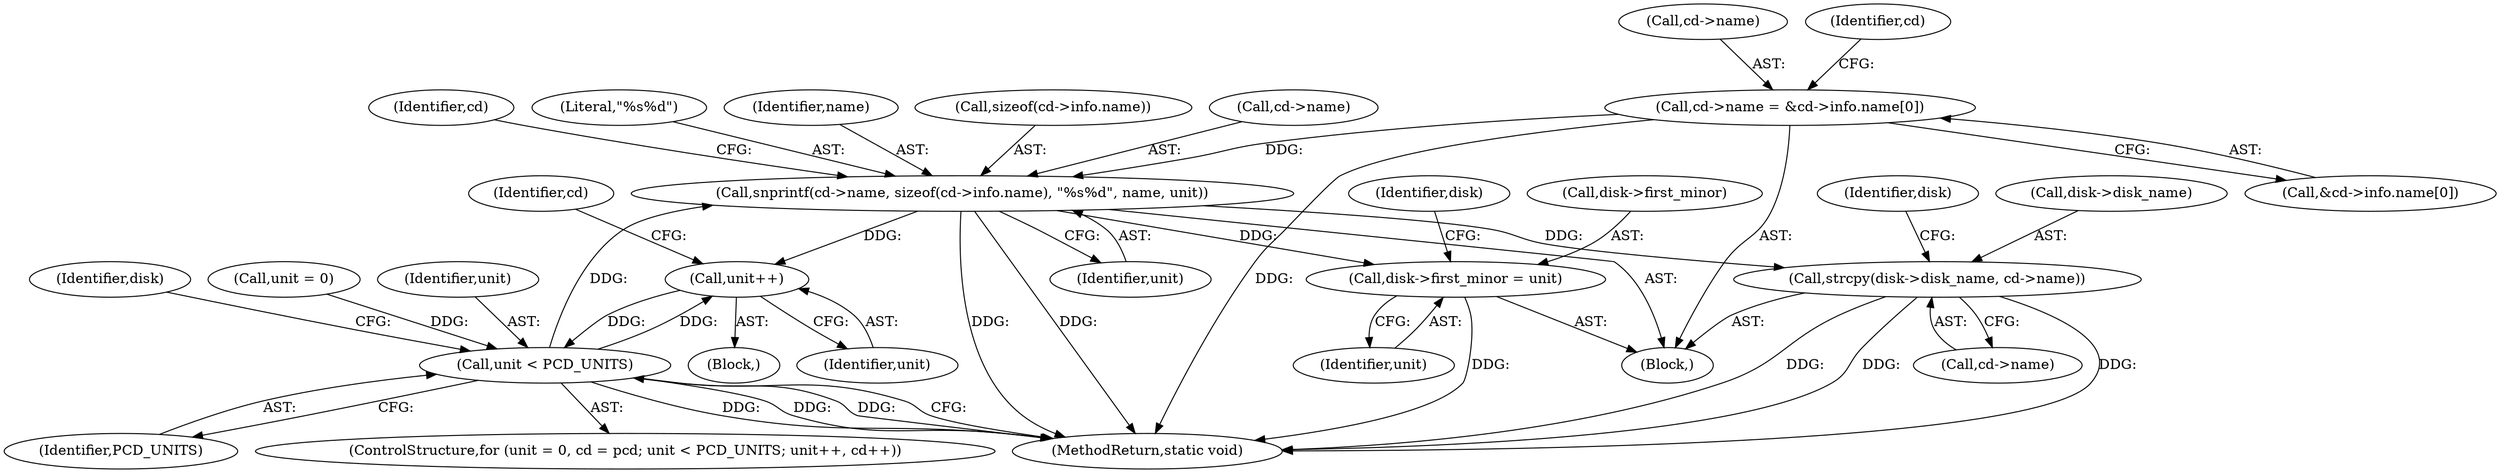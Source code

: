 digraph "0_linux_f0d1762554014ce0ae347b9f0d088f2c157c8c72_2@array" {
"1000226" [label="(Call,cd->name = &cd->info.name[0])"];
"1000238" [label="(Call,snprintf(cd->name, sizeof(cd->info.name), \"%s%d\", name, unit))"];
"1000121" [label="(Call,unit++)"];
"1000117" [label="(Call,unit < PCD_UNITS)"];
"1000292" [label="(Call,disk->first_minor = unit)"];
"1000297" [label="(Call,strcpy(disk->disk_name, cd->name))"];
"1000227" [label="(Call,cd->name)"];
"1000299" [label="(Identifier,disk)"];
"1000124" [label="(Identifier,cd)"];
"1000226" [label="(Call,cd->name = &cd->info.name[0])"];
"1000239" [label="(Call,cd->name)"];
"1000254" [label="(Identifier,cd)"];
"1000128" [label="(Identifier,disk)"];
"1000118" [label="(Identifier,unit)"];
"1000296" [label="(Identifier,unit)"];
"1000125" [label="(Block,)"];
"1000119" [label="(Identifier,PCD_UNITS)"];
"1000230" [label="(Call,&cd->info.name[0])"];
"1000292" [label="(Call,disk->first_minor = unit)"];
"1000120" [label="(Block,)"];
"1000250" [label="(Identifier,unit)"];
"1000315" [label="(MethodReturn,static void)"];
"1000240" [label="(Identifier,cd)"];
"1000248" [label="(Literal,\"%s%d\")"];
"1000117" [label="(Call,unit < PCD_UNITS)"];
"1000249" [label="(Identifier,name)"];
"1000301" [label="(Call,cd->name)"];
"1000121" [label="(Call,unit++)"];
"1000111" [label="(Call,unit = 0)"];
"1000306" [label="(Identifier,disk)"];
"1000242" [label="(Call,sizeof(cd->info.name))"];
"1000298" [label="(Call,disk->disk_name)"];
"1000238" [label="(Call,snprintf(cd->name, sizeof(cd->info.name), \"%s%d\", name, unit))"];
"1000297" [label="(Call,strcpy(disk->disk_name, cd->name))"];
"1000109" [label="(ControlStructure,for (unit = 0, cd = pcd; unit < PCD_UNITS; unit++, cd++))"];
"1000293" [label="(Call,disk->first_minor)"];
"1000122" [label="(Identifier,unit)"];
"1000226" -> "1000125"  [label="AST: "];
"1000226" -> "1000230"  [label="CFG: "];
"1000227" -> "1000226"  [label="AST: "];
"1000230" -> "1000226"  [label="AST: "];
"1000240" -> "1000226"  [label="CFG: "];
"1000226" -> "1000315"  [label="DDG: "];
"1000226" -> "1000238"  [label="DDG: "];
"1000238" -> "1000125"  [label="AST: "];
"1000238" -> "1000250"  [label="CFG: "];
"1000239" -> "1000238"  [label="AST: "];
"1000242" -> "1000238"  [label="AST: "];
"1000248" -> "1000238"  [label="AST: "];
"1000249" -> "1000238"  [label="AST: "];
"1000250" -> "1000238"  [label="AST: "];
"1000254" -> "1000238"  [label="CFG: "];
"1000238" -> "1000315"  [label="DDG: "];
"1000238" -> "1000315"  [label="DDG: "];
"1000238" -> "1000121"  [label="DDG: "];
"1000117" -> "1000238"  [label="DDG: "];
"1000238" -> "1000292"  [label="DDG: "];
"1000238" -> "1000297"  [label="DDG: "];
"1000121" -> "1000120"  [label="AST: "];
"1000121" -> "1000122"  [label="CFG: "];
"1000122" -> "1000121"  [label="AST: "];
"1000124" -> "1000121"  [label="CFG: "];
"1000121" -> "1000117"  [label="DDG: "];
"1000117" -> "1000121"  [label="DDG: "];
"1000117" -> "1000109"  [label="AST: "];
"1000117" -> "1000119"  [label="CFG: "];
"1000118" -> "1000117"  [label="AST: "];
"1000119" -> "1000117"  [label="AST: "];
"1000128" -> "1000117"  [label="CFG: "];
"1000315" -> "1000117"  [label="CFG: "];
"1000117" -> "1000315"  [label="DDG: "];
"1000117" -> "1000315"  [label="DDG: "];
"1000117" -> "1000315"  [label="DDG: "];
"1000111" -> "1000117"  [label="DDG: "];
"1000292" -> "1000125"  [label="AST: "];
"1000292" -> "1000296"  [label="CFG: "];
"1000293" -> "1000292"  [label="AST: "];
"1000296" -> "1000292"  [label="AST: "];
"1000299" -> "1000292"  [label="CFG: "];
"1000292" -> "1000315"  [label="DDG: "];
"1000297" -> "1000125"  [label="AST: "];
"1000297" -> "1000301"  [label="CFG: "];
"1000298" -> "1000297"  [label="AST: "];
"1000301" -> "1000297"  [label="AST: "];
"1000306" -> "1000297"  [label="CFG: "];
"1000297" -> "1000315"  [label="DDG: "];
"1000297" -> "1000315"  [label="DDG: "];
"1000297" -> "1000315"  [label="DDG: "];
}
